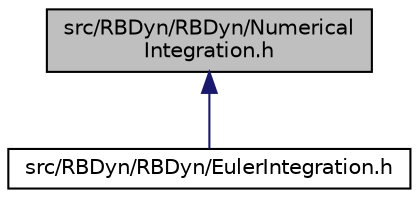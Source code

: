 digraph "src/RBDyn/RBDyn/NumericalIntegration.h"
{
 // LATEX_PDF_SIZE
  edge [fontname="Helvetica",fontsize="10",labelfontname="Helvetica",labelfontsize="10"];
  node [fontname="Helvetica",fontsize="10",shape=record];
  Node1 [label="src/RBDyn/RBDyn/Numerical\lIntegration.h",height=0.2,width=0.4,color="black", fillcolor="grey75", style="filled", fontcolor="black",tooltip=" "];
  Node1 -> Node2 [dir="back",color="midnightblue",fontsize="10",style="solid",fontname="Helvetica"];
  Node2 [label="src/RBDyn/RBDyn/EulerIntegration.h",height=0.2,width=0.4,color="black", fillcolor="white", style="filled",URL="$EulerIntegration_8h.html",tooltip=" "];
}
